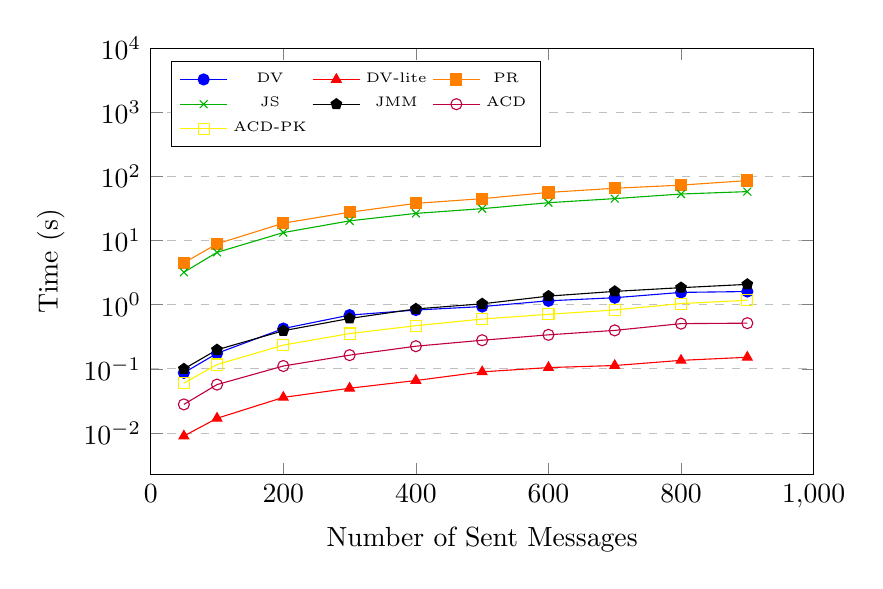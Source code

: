 \begin{tikzpicture}[scale=1]
\begin{axis}[
  %title=Alternating,
  ymode=log,
  legend style={font=\tiny, legend columns=3},
  scaled ticks=false,
  xlabel={Number of Sent Messages},
  ylabel={Time (s)},
  xmin=0, xmax=1000,
  ymax=10000,
  xtick={0,200,400,600,800,1000},
  ytick={0.01,0.1,1,10,100,1000,10000},
  legend pos=north west,
  ymajorgrids=true,
  xminorticks=false,
  yminorticks=false,
  grid style=dashed,
  height=7cm,
  width=10cm,
]
 
\addplot[color=blue,mark=*]
   coordinates {
  (50,0.087)(100,0.175)(200,0.426)(300,0.690)(400,0.828)(500,0.938)(600,1.153)
  (700,1.288)(800,1.559)(900,1.609)
  };

\addplot[color=red,mark=triangle*]
  coordinates {
  (50,0.009)(100,0.017)(200,0.036)(300,0.05)(400,0.066)(500,0.09)
  (600,0.105)(700,0.113)(800,0.136)(900,0.152)
  };

\addplot[color=orange,mark=square*]
  coordinates {
  (50,4.5)(100,8.9)(200,18.7)(300,27.7)(400,38.1)(500,45.1)
  (600,56.4)(700,65.5)(800,73.3)(900,86.3)
  };

\addplot[color=black!30!green,mark=x]
  coordinates {
  (50,3.217)(100,6.560)(200,13.343)(300,20.338)(400,26.564)(500,31.485)
  (600,38.999)(700,45.183)(800,53.249)(900,58.065)
  };

\addplot[color=black,mark=pentagon*]
  coordinates {
  (50,0.1)(100,0.199)(200,0.394)(300,0.612)(400,0.862)(500,1.035)
  (600,1.365)(700,1.617)(800,1.848)(900,2.081)
  };

\addplot[color=purple,mark=o]
  coordinates {
  (50,0.028)(100,0.057)(200,0.111)(300,0.164)(400,0.226)(500,0.280)
  (600,0.340)(700,0.399)(800,0.508)(900,0.517)
  };

\addplot[color=yellow,mark=square]
  coordinates {
  (50,0.06)(100,0.117)(200,0.235)(300,0.356)(400,0.472)(500,0.599)
  (600,0.710)(700,0.831)(800,1.043)(900,1.176)
  };

  \legend{DV,DV-lite,PR,JS,JMM,ACD,ACD-PK}
 
\end{axis}
\end{tikzpicture}